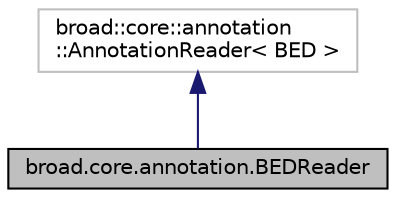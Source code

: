 digraph "broad.core.annotation.BEDReader"
{
  edge [fontname="Helvetica",fontsize="10",labelfontname="Helvetica",labelfontsize="10"];
  node [fontname="Helvetica",fontsize="10",shape=record];
  Node1 [label="broad.core.annotation.BEDReader",height=0.2,width=0.4,color="black", fillcolor="grey75", style="filled" fontcolor="black"];
  Node2 -> Node1 [dir="back",color="midnightblue",fontsize="10",style="solid"];
  Node2 [label="broad::core::annotation\l::AnnotationReader\< BED \>",height=0.2,width=0.4,color="grey75", fillcolor="white", style="filled"];
}
